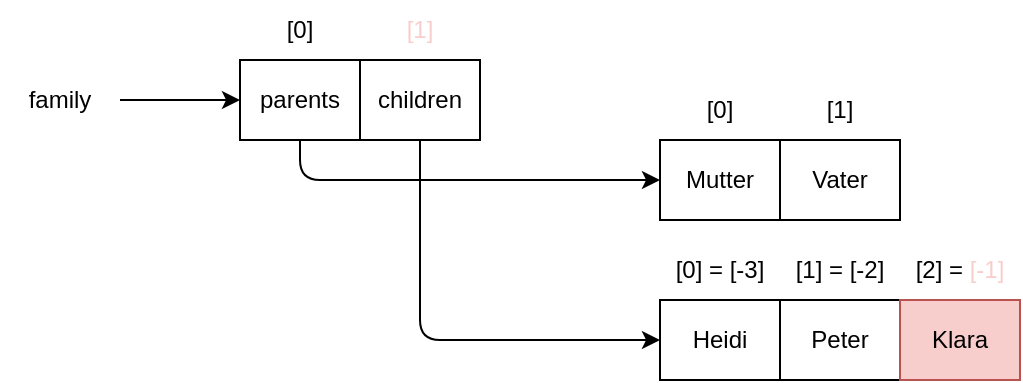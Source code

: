 <mxfile>
    <diagram id="VxEGYkMDbNNOtHjWU5Se" name="Page-1">
        <mxGraphModel dx="746" dy="547" grid="1" gridSize="10" guides="1" tooltips="1" connect="1" arrows="1" fold="1" page="1" pageScale="1" pageWidth="827" pageHeight="1169" math="0" shadow="0">
            <root>
                <mxCell id="0"/>
                <mxCell id="1" parent="0"/>
                <mxCell id="2" value="" style="edgeStyle=none;html=1;fontColor=#000000;" edge="1" parent="1" source="3" target="12">
                    <mxGeometry relative="1" as="geometry"/>
                </mxCell>
                <mxCell id="3" value="family" style="text;html=1;strokeColor=none;fillColor=none;align=center;verticalAlign=middle;whiteSpace=wrap;rounded=0;" vertex="1" parent="1">
                    <mxGeometry x="70" y="125" width="60" height="30" as="geometry"/>
                </mxCell>
                <mxCell id="4" value="" style="group" vertex="1" connectable="0" parent="1">
                    <mxGeometry x="400" y="130" width="120" height="70" as="geometry"/>
                </mxCell>
                <mxCell id="5" value="Mutter" style="rounded=0;whiteSpace=wrap;html=1;container=0;" vertex="1" parent="4">
                    <mxGeometry y="30" width="60" height="40" as="geometry"/>
                </mxCell>
                <mxCell id="6" value="[0]" style="text;html=1;strokeColor=none;fillColor=none;align=center;verticalAlign=middle;whiteSpace=wrap;rounded=0;container=0;" vertex="1" parent="4">
                    <mxGeometry width="60" height="30" as="geometry"/>
                </mxCell>
                <mxCell id="7" value="Vater" style="rounded=0;whiteSpace=wrap;html=1;container=0;" vertex="1" parent="4">
                    <mxGeometry x="60" y="30" width="60" height="40" as="geometry"/>
                </mxCell>
                <mxCell id="8" value="[1]" style="text;html=1;strokeColor=none;fillColor=none;align=center;verticalAlign=middle;whiteSpace=wrap;rounded=0;container=0;" vertex="1" parent="4">
                    <mxGeometry x="60" width="60" height="30" as="geometry"/>
                </mxCell>
                <mxCell id="9" style="edgeStyle=none;html=1;exitX=0.5;exitY=1;exitDx=0;exitDy=0;entryX=0;entryY=0.5;entryDx=0;entryDy=0;fontColor=#000000;" edge="1" parent="1" source="12" target="5">
                    <mxGeometry relative="1" as="geometry">
                        <Array as="points">
                            <mxPoint x="220" y="180"/>
                        </Array>
                    </mxGeometry>
                </mxCell>
                <mxCell id="10" style="edgeStyle=none;html=1;exitX=0.5;exitY=1;exitDx=0;exitDy=0;entryX=0;entryY=0.5;entryDx=0;entryDy=0;fontColor=#000000;" edge="1" parent="1" source="14" target="15">
                    <mxGeometry relative="1" as="geometry">
                        <Array as="points">
                            <mxPoint x="280" y="260"/>
                        </Array>
                    </mxGeometry>
                </mxCell>
                <mxCell id="11" value="[0]" style="text;html=1;strokeColor=none;fillColor=none;align=center;verticalAlign=middle;whiteSpace=wrap;rounded=0;fontColor=#000000;" vertex="1" parent="1">
                    <mxGeometry x="190" y="90" width="60" height="30" as="geometry"/>
                </mxCell>
                <mxCell id="12" value="parents" style="rounded=0;whiteSpace=wrap;html=1;" vertex="1" parent="1">
                    <mxGeometry x="190" y="120" width="60" height="40" as="geometry"/>
                </mxCell>
                <mxCell id="13" value="[1]" style="text;html=1;strokeColor=none;fillColor=none;align=center;verticalAlign=middle;whiteSpace=wrap;rounded=0;fontColor=#F8CECC;" vertex="1" parent="1">
                    <mxGeometry x="250" y="90" width="60" height="30" as="geometry"/>
                </mxCell>
                <mxCell id="14" value="children" style="rounded=0;whiteSpace=wrap;html=1;" vertex="1" parent="1">
                    <mxGeometry x="250" y="120" width="60" height="40" as="geometry"/>
                </mxCell>
                <mxCell id="15" value="Heidi" style="rounded=0;whiteSpace=wrap;html=1;" vertex="1" parent="1">
                    <mxGeometry x="400" y="240" width="60" height="40" as="geometry"/>
                </mxCell>
                <mxCell id="16" value="[0] = [-3]" style="text;html=1;strokeColor=none;fillColor=none;align=center;verticalAlign=middle;whiteSpace=wrap;rounded=0;fontColor=#000000;" vertex="1" parent="1">
                    <mxGeometry x="400" y="210" width="60" height="30" as="geometry"/>
                </mxCell>
                <mxCell id="17" value="Peter" style="rounded=0;whiteSpace=wrap;html=1;" vertex="1" parent="1">
                    <mxGeometry x="460" y="240" width="60" height="40" as="geometry"/>
                </mxCell>
                <mxCell id="18" value="[1] = [-2]" style="text;html=1;strokeColor=none;fillColor=none;align=center;verticalAlign=middle;whiteSpace=wrap;rounded=0;" vertex="1" parent="1">
                    <mxGeometry x="460" y="210" width="60" height="30" as="geometry"/>
                </mxCell>
                <mxCell id="19" value="Klara" style="rounded=0;whiteSpace=wrap;html=1;fillColor=#f8cecc;strokeColor=#b85450;" vertex="1" parent="1">
                    <mxGeometry x="520" y="240" width="60" height="40" as="geometry"/>
                </mxCell>
                <mxCell id="20" value="[2] = &lt;font color=&quot;#f8cecc&quot;&gt;[-1]&lt;/font&gt;" style="text;html=1;strokeColor=none;fillColor=none;align=center;verticalAlign=middle;whiteSpace=wrap;rounded=0;" vertex="1" parent="1">
                    <mxGeometry x="520" y="210" width="60" height="30" as="geometry"/>
                </mxCell>
            </root>
        </mxGraphModel>
    </diagram>
</mxfile>